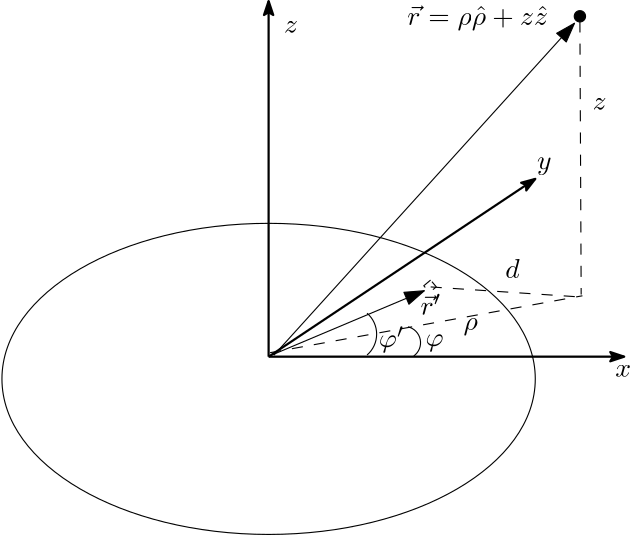 <?xml version="1.0"?>
<!DOCTYPE ipe SYSTEM "ipe.dtd">
<ipe version="70107" creator="Ipe 7.1.8">
<info created="D:20150924160918" modified="D:20150924162602"/>
<ipestyle name="basic">
<symbol name="arrow/arc(spx)">
<path stroke="sym-stroke" fill="sym-stroke" pen="sym-pen">
0 0 m
-1 0.333 l
-1 -0.333 l
h
</path>
</symbol>
<symbol name="arrow/farc(spx)">
<path stroke="sym-stroke" fill="white" pen="sym-pen">
0 0 m
-1 0.333 l
-1 -0.333 l
h
</path>
</symbol>
<symbol name="arrow/ptarc(spx)">
<path stroke="sym-stroke" fill="sym-stroke" pen="sym-pen">
0 0 m
-1 0.333 l
-0.8 0 l
-1 -0.333 l
h
</path>
</symbol>
<symbol name="arrow/fptarc(spx)">
<path stroke="sym-stroke" fill="white" pen="sym-pen">
0 0 m
-1 0.333 l
-0.8 0 l
-1 -0.333 l
h
</path>
</symbol>
<symbol name="mark/circle(sx)" transformations="translations">
<path fill="sym-stroke">
0.6 0 0 0.6 0 0 e
0.4 0 0 0.4 0 0 e
</path>
</symbol>
<symbol name="mark/disk(sx)" transformations="translations">
<path fill="sym-stroke">
0.6 0 0 0.6 0 0 e
</path>
</symbol>
<symbol name="mark/fdisk(sfx)" transformations="translations">
<group>
<path fill="sym-fill">
0.5 0 0 0.5 0 0 e
</path>
<path fill="sym-stroke" fillrule="eofill">
0.6 0 0 0.6 0 0 e
0.4 0 0 0.4 0 0 e
</path>
</group>
</symbol>
<symbol name="mark/box(sx)" transformations="translations">
<path fill="sym-stroke" fillrule="eofill">
-0.6 -0.6 m
0.6 -0.6 l
0.6 0.6 l
-0.6 0.6 l
h
-0.4 -0.4 m
0.4 -0.4 l
0.4 0.4 l
-0.4 0.4 l
h
</path>
</symbol>
<symbol name="mark/square(sx)" transformations="translations">
<path fill="sym-stroke">
-0.6 -0.6 m
0.6 -0.6 l
0.6 0.6 l
-0.6 0.6 l
h
</path>
</symbol>
<symbol name="mark/fsquare(sfx)" transformations="translations">
<group>
<path fill="sym-fill">
-0.5 -0.5 m
0.5 -0.5 l
0.5 0.5 l
-0.5 0.5 l
h
</path>
<path fill="sym-stroke" fillrule="eofill">
-0.6 -0.6 m
0.6 -0.6 l
0.6 0.6 l
-0.6 0.6 l
h
-0.4 -0.4 m
0.4 -0.4 l
0.4 0.4 l
-0.4 0.4 l
h
</path>
</group>
</symbol>
<symbol name="mark/cross(sx)" transformations="translations">
<group>
<path fill="sym-stroke">
-0.43 -0.57 m
0.57 0.43 l
0.43 0.57 l
-0.57 -0.43 l
h
</path>
<path fill="sym-stroke">
-0.43 0.57 m
0.57 -0.43 l
0.43 -0.57 l
-0.57 0.43 l
h
</path>
</group>
</symbol>
<symbol name="arrow/fnormal(spx)">
<path stroke="sym-stroke" fill="white" pen="sym-pen">
0 0 m
-1 0.333 l
-1 -0.333 l
h
</path>
</symbol>
<symbol name="arrow/pointed(spx)">
<path stroke="sym-stroke" fill="sym-stroke" pen="sym-pen">
0 0 m
-1 0.333 l
-0.8 0 l
-1 -0.333 l
h
</path>
</symbol>
<symbol name="arrow/fpointed(spx)">
<path stroke="sym-stroke" fill="white" pen="sym-pen">
0 0 m
-1 0.333 l
-0.8 0 l
-1 -0.333 l
h
</path>
</symbol>
<symbol name="arrow/linear(spx)">
<path stroke="sym-stroke" pen="sym-pen">
-1 0.333 m
0 0 l
-1 -0.333 l
</path>
</symbol>
<symbol name="arrow/fdouble(spx)">
<path stroke="sym-stroke" fill="white" pen="sym-pen">
0 0 m
-1 0.333 l
-1 -0.333 l
h
-1 0 m
-2 0.333 l
-2 -0.333 l
h
</path>
</symbol>
<symbol name="arrow/double(spx)">
<path stroke="sym-stroke" fill="sym-stroke" pen="sym-pen">
0 0 m
-1 0.333 l
-1 -0.333 l
h
-1 0 m
-2 0.333 l
-2 -0.333 l
h
</path>
</symbol>
<pen name="heavier" value="0.8"/>
<pen name="fat" value="1.2"/>
<pen name="ultrafat" value="2"/>
<symbolsize name="large" value="5"/>
<symbolsize name="small" value="2"/>
<symbolsize name="tiny" value="1.1"/>
<arrowsize name="large" value="10"/>
<arrowsize name="small" value="5"/>
<arrowsize name="tiny" value="3"/>
<color name="red" value="1 0 0"/>
<color name="green" value="0 1 0"/>
<color name="blue" value="0 0 1"/>
<color name="yellow" value="1 1 0"/>
<color name="orange" value="1 0.647 0"/>
<color name="gold" value="1 0.843 0"/>
<color name="purple" value="0.627 0.125 0.941"/>
<color name="gray" value="0.745"/>
<color name="brown" value="0.647 0.165 0.165"/>
<color name="navy" value="0 0 0.502"/>
<color name="pink" value="1 0.753 0.796"/>
<color name="seagreen" value="0.18 0.545 0.341"/>
<color name="turquoise" value="0.251 0.878 0.816"/>
<color name="violet" value="0.933 0.51 0.933"/>
<color name="darkblue" value="0 0 0.545"/>
<color name="darkcyan" value="0 0.545 0.545"/>
<color name="darkgray" value="0.663"/>
<color name="darkgreen" value="0 0.392 0"/>
<color name="darkmagenta" value="0.545 0 0.545"/>
<color name="darkorange" value="1 0.549 0"/>
<color name="darkred" value="0.545 0 0"/>
<color name="lightblue" value="0.678 0.847 0.902"/>
<color name="lightcyan" value="0.878 1 1"/>
<color name="lightgray" value="0.827"/>
<color name="lightgreen" value="0.565 0.933 0.565"/>
<color name="lightyellow" value="1 1 0.878"/>
<dashstyle name="dashed" value="[4] 0"/>
<dashstyle name="dotted" value="[1 3] 0"/>
<dashstyle name="dash dotted" value="[4 2 1 2] 0"/>
<dashstyle name="dash dot dotted" value="[4 2 1 2 1 2] 0"/>
<textsize name="large" value="\large"/>
<textsize name="Large" value="\Large"/>
<textsize name="LARGE" value="\LARGE"/>
<textsize name="huge" value="\huge"/>
<textsize name="Huge" value="\Huge"/>
<textsize name="small" value="\small"/>
<textsize name="footnote" value="\footnotesize"/>
<textsize name="tiny" value="\tiny"/>
<textstyle name="center" begin="\begin{center}" end="\end{center}"/>
<textstyle name="itemize" begin="\begin{itemize}" end="\end{itemize}"/>
<textstyle name="item" begin="\begin{itemize}\item{}" end="\end{itemize}"/>
<gridsize name="4 pts" value="4"/>
<gridsize name="8 pts (~3 mm)" value="8"/>
<gridsize name="16 pts (~6 mm)" value="16"/>
<gridsize name="32 pts (~12 mm)" value="32"/>
<gridsize name="10 pts (~3.5 mm)" value="10"/>
<gridsize name="20 pts (~7 mm)" value="20"/>
<gridsize name="14 pts (~5 mm)" value="14"/>
<gridsize name="28 pts (~10 mm)" value="28"/>
<gridsize name="56 pts (~20 mm)" value="56"/>
<anglesize name="90 deg" value="90"/>
<anglesize name="60 deg" value="60"/>
<anglesize name="45 deg" value="45"/>
<anglesize name="30 deg" value="30"/>
<anglesize name="22.5 deg" value="22.5"/>
<tiling name="falling" angle="-60" step="4" width="1"/>
<tiling name="rising" angle="30" step="4" width="1"/>
</ipestyle>
<page>
<layer name="alpha"/>
<layer name="beta"/>
<view layers="alpha" active="alpha"/>
<path layer="alpha" matrix="1 0 0 0.583333 0 285.333" stroke="black" fill="white">
96 0 0 96 192 704 e
</path>
<path stroke="black" fill="white" pen="heavier" arrow="pointed/small">
192 704 m
320 704 l
</path>
<path stroke="black" pen="heavier" arrow="pointed/small">
192 704 m
192 832 l
</path>
<path stroke="black" fill="white" pen="heavier" arrow="pointed/small">
192 704 m
288 768 l
</path>
<path matrix="1 0 0 1 -47.8049 42.7967" stroke="black" fill="black">
2.03609 0 0 2.03609 351.87 783.74 e
</path>
<path matrix="0.68314 0 0 1.53529 62.679 -377.825" stroke="black" fill="black" arrow="normal/normal">
192.065 704.976 m
350.504 782.829 l
</path>
<text transformations="translations" pos="288.585 771.447" stroke="black" type="label" width="5.242" height="4.297" depth="1.93" valign="baseline">$y$</text>
<text transformations="translations" pos="316.813 696.78" stroke="black" type="label" width="5.694" height="4.289" depth="0" valign="baseline">$x$</text>
<text transformations="translations" pos="197.528 820.618" stroke="black" type="label" width="5.071" height="4.289" depth="0" valign="baseline">$z$</text>
<path stroke="black" fill="black" dash="dashed">
304.065 824.715 m
304.52 726.374 l
304.52 726.374 l
</path>
<path matrix="0.640184 -0.768221 0.768221 0.640184 -470.295 454.568" stroke="black" fill="white" dash="dashed">
248.52 730.927 m
248.52 727.74 l
251.707 727.74 l
251.707 730.927 l
h
</path>
<path matrix="1.00488 0 0 0.956864 -1.21173 31.3918" stroke="black" fill="white" arrow="normal/normal">
192.52 703.154 m
248.065 727.74 l
</path>
<text matrix="1 0 0 1 11.8374 2.73171" transformations="translations" pos="234.862 716.358" stroke="black" type="label" width="7.567" height="7.49" depth="0" valign="baseline">$\vec{r}&apos;$</text>
<path stroke="black" fill="white" dash="dashed">
192.52 705.431 m
304.976 725.919 l
</path>
<path stroke="black" fill="white" dash="dashed">
250.341 729.106 m
304.52 725.463 l
</path>
<text transformations="translations" pos="262.179 713.626" stroke="black" type="label" width="5.151" height="4.297" depth="1.93" valign="baseline">$\rho$</text>
<text transformations="translations" pos="277.203 732.293" stroke="black" type="label" width="5.185" height="6.918" depth="0" valign="baseline">$d$</text>
<text transformations="translations" pos="308.618 792.846" stroke="black" type="label" width="5.071" height="4.289" depth="0" valign="baseline">$z$</text>
<text matrix="0.850942 -0.525259 0.525259 0.850942 -395.442 267.841" transformations="translations" pos="250.552 807.555" stroke="black" type="label" width="50.676" height="7.125" depth="1.93" valign="baseline">$\vec{r} = \rho \hat{\rho} + z \hat{z}$</text>
<path stroke="black">
244.248 704.24 m
5.88 0 0 5.88 240.821 709.018 242.146 714.747 a
</path>
<path stroke="black">
227.437 704.59 m
9.93351 0 0 9.93351 220.958 712.12 227.437 719.65 a
</path>
<text transformations="translations" pos="248.45 707.742" stroke="black" type="label" width="6.517" height="4.297" depth="1.93" valign="baseline">$\varphi$</text>
<text transformations="translations" pos="231.64 707.392" stroke="black" type="label" width="9.312" height="7.497" depth="1.93" valign="baseline">$\varphi&apos;$</text>
</page>
</ipe>
